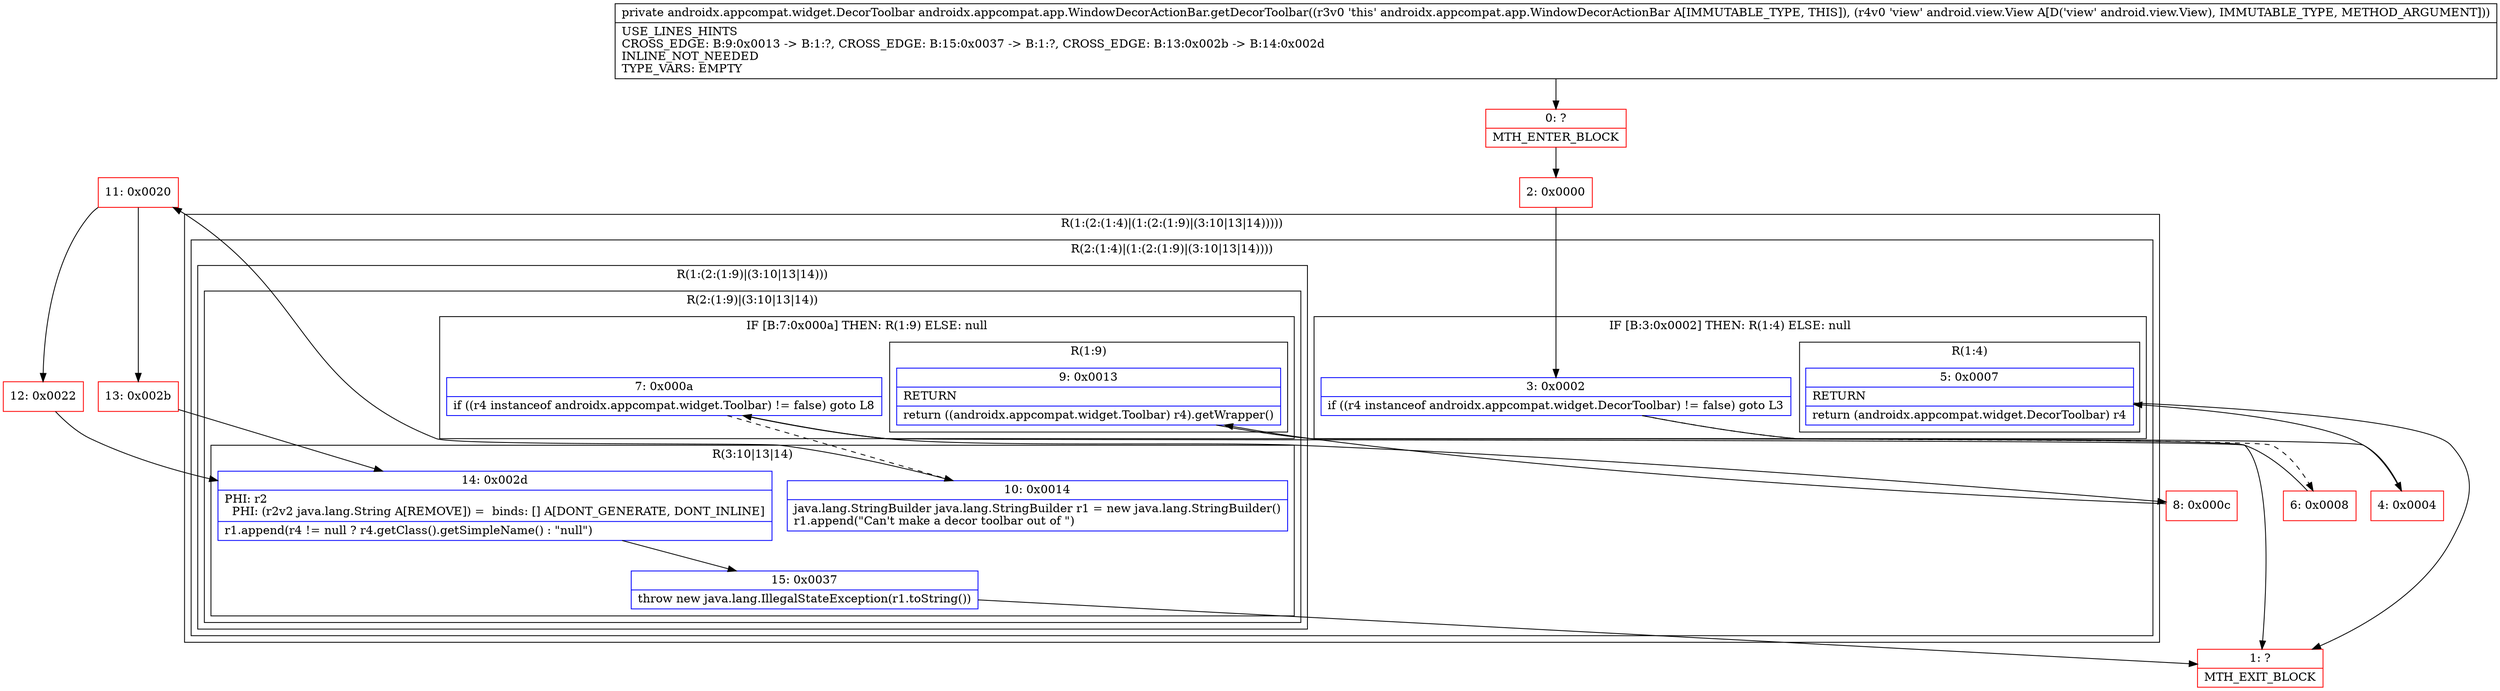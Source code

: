 digraph "CFG forandroidx.appcompat.app.WindowDecorActionBar.getDecorToolbar(Landroid\/view\/View;)Landroidx\/appcompat\/widget\/DecorToolbar;" {
subgraph cluster_Region_397979188 {
label = "R(1:(2:(1:4)|(1:(2:(1:9)|(3:10|13|14)))))";
node [shape=record,color=blue];
subgraph cluster_Region_666250427 {
label = "R(2:(1:4)|(1:(2:(1:9)|(3:10|13|14))))";
node [shape=record,color=blue];
subgraph cluster_IfRegion_239706459 {
label = "IF [B:3:0x0002] THEN: R(1:4) ELSE: null";
node [shape=record,color=blue];
Node_3 [shape=record,label="{3\:\ 0x0002|if ((r4 instanceof androidx.appcompat.widget.DecorToolbar) != false) goto L3\l}"];
subgraph cluster_Region_977731883 {
label = "R(1:4)";
node [shape=record,color=blue];
Node_5 [shape=record,label="{5\:\ 0x0007|RETURN\l|return (androidx.appcompat.widget.DecorToolbar) r4\l}"];
}
}
subgraph cluster_Region_1759297881 {
label = "R(1:(2:(1:9)|(3:10|13|14)))";
node [shape=record,color=blue];
subgraph cluster_Region_2124016397 {
label = "R(2:(1:9)|(3:10|13|14))";
node [shape=record,color=blue];
subgraph cluster_IfRegion_1025101564 {
label = "IF [B:7:0x000a] THEN: R(1:9) ELSE: null";
node [shape=record,color=blue];
Node_7 [shape=record,label="{7\:\ 0x000a|if ((r4 instanceof androidx.appcompat.widget.Toolbar) != false) goto L8\l}"];
subgraph cluster_Region_1062592045 {
label = "R(1:9)";
node [shape=record,color=blue];
Node_9 [shape=record,label="{9\:\ 0x0013|RETURN\l|return ((androidx.appcompat.widget.Toolbar) r4).getWrapper()\l}"];
}
}
subgraph cluster_Region_1346365188 {
label = "R(3:10|13|14)";
node [shape=record,color=blue];
Node_10 [shape=record,label="{10\:\ 0x0014|java.lang.StringBuilder java.lang.StringBuilder r1 = new java.lang.StringBuilder()\lr1.append(\"Can't make a decor toolbar out of \")\l}"];
Node_14 [shape=record,label="{14\:\ 0x002d|PHI: r2 \l  PHI: (r2v2 java.lang.String A[REMOVE]) =  binds: [] A[DONT_GENERATE, DONT_INLINE]\l|r1.append(r4 != null ? r4.getClass().getSimpleName() : \"null\")\l}"];
Node_15 [shape=record,label="{15\:\ 0x0037|throw new java.lang.IllegalStateException(r1.toString())\l}"];
}
}
}
}
}
Node_0 [shape=record,color=red,label="{0\:\ ?|MTH_ENTER_BLOCK\l}"];
Node_2 [shape=record,color=red,label="{2\:\ 0x0000}"];
Node_4 [shape=record,color=red,label="{4\:\ 0x0004}"];
Node_1 [shape=record,color=red,label="{1\:\ ?|MTH_EXIT_BLOCK\l}"];
Node_6 [shape=record,color=red,label="{6\:\ 0x0008}"];
Node_8 [shape=record,color=red,label="{8\:\ 0x000c}"];
Node_11 [shape=record,color=red,label="{11\:\ 0x0020}"];
Node_12 [shape=record,color=red,label="{12\:\ 0x0022}"];
Node_13 [shape=record,color=red,label="{13\:\ 0x002b}"];
MethodNode[shape=record,label="{private androidx.appcompat.widget.DecorToolbar androidx.appcompat.app.WindowDecorActionBar.getDecorToolbar((r3v0 'this' androidx.appcompat.app.WindowDecorActionBar A[IMMUTABLE_TYPE, THIS]), (r4v0 'view' android.view.View A[D('view' android.view.View), IMMUTABLE_TYPE, METHOD_ARGUMENT]))  | USE_LINES_HINTS\lCROSS_EDGE: B:9:0x0013 \-\> B:1:?, CROSS_EDGE: B:15:0x0037 \-\> B:1:?, CROSS_EDGE: B:13:0x002b \-\> B:14:0x002d\lINLINE_NOT_NEEDED\lTYPE_VARS: EMPTY\l}"];
MethodNode -> Node_0;Node_3 -> Node_4;
Node_3 -> Node_6[style=dashed];
Node_5 -> Node_1;
Node_7 -> Node_8;
Node_7 -> Node_10[style=dashed];
Node_9 -> Node_1;
Node_10 -> Node_11;
Node_14 -> Node_15;
Node_15 -> Node_1;
Node_0 -> Node_2;
Node_2 -> Node_3;
Node_4 -> Node_5;
Node_6 -> Node_7;
Node_8 -> Node_9;
Node_11 -> Node_12;
Node_11 -> Node_13;
Node_12 -> Node_14;
Node_13 -> Node_14;
}

